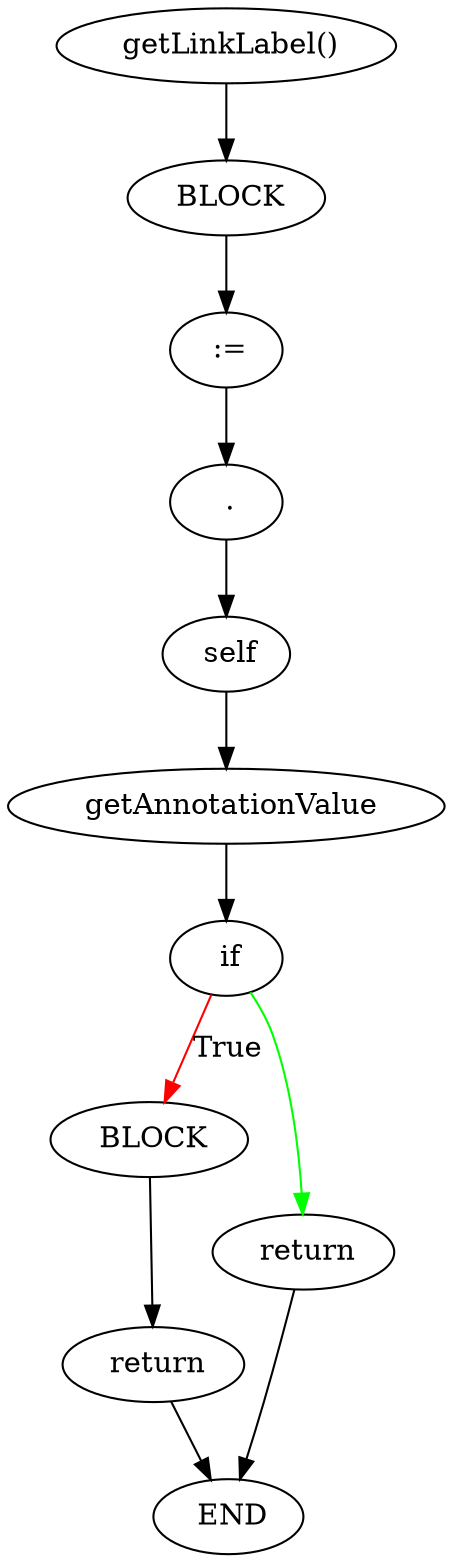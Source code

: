 digraph testGraph {
692[label=" getLinkLabel()"]
694[label="BLOCK"]
692 -> 694[color=black]
694[label=" BLOCK"]
695[label=":="]
694 -> 695[color=black]
695[label=" :="]
698[label="."]
695 -> 698[color=black]
698[label=" ."]
699[label="self"]
698 -> 699[color=black]
699[label=" self"]
700[label="getAnnotationValue"]
699 -> 700[color=black]
700[label=" getAnnotationValue"]
704[label="if"]
700 -> 704[color=black]
704[label=" if"]
705[label="BLOCK"]
704 -> 705[label="True",color=red]
713[label="return"]
704 -> 713[color=green]
705[label=" BLOCK"]
706[label="return"]
705 -> 706[color=black]
713[label=" return"]
693[label="END"]
713 -> 693[color=black]
706[label=" return"]
693[label="END"]
706 -> 693[color=black]
693[label=" END"]
}
